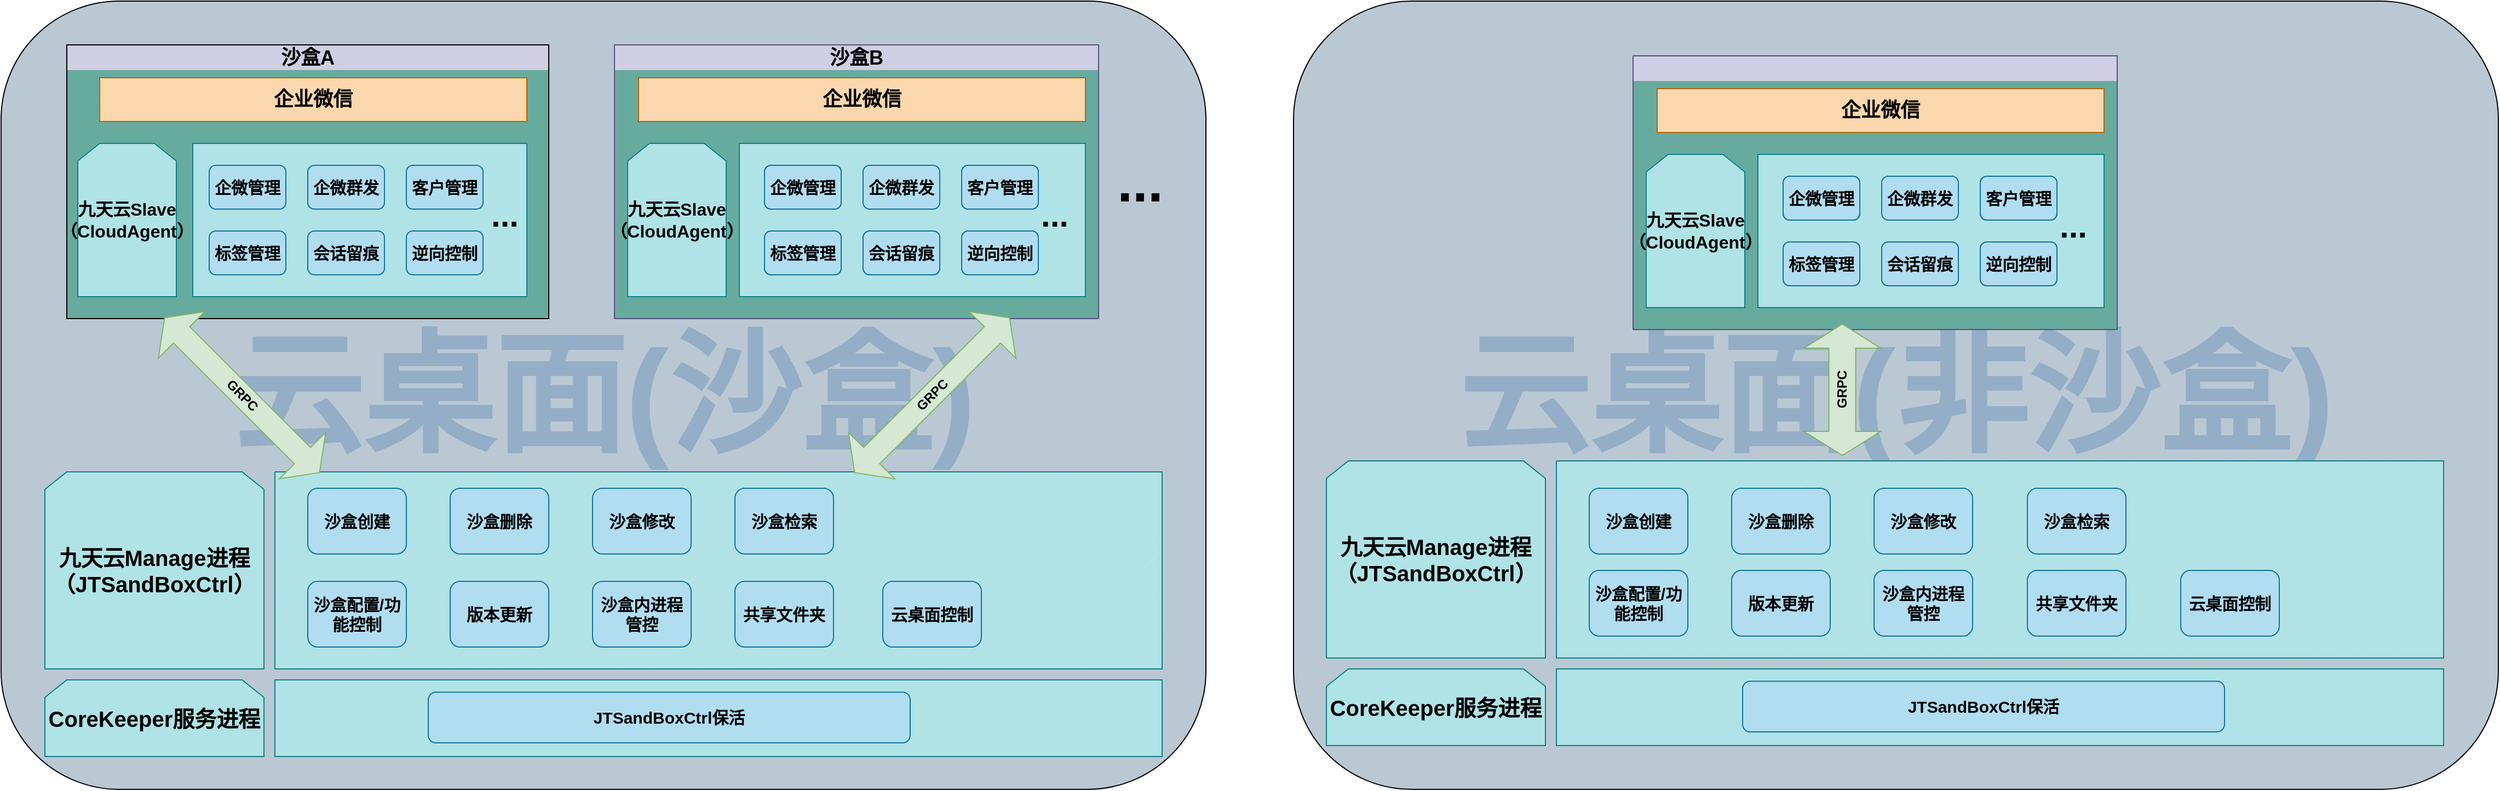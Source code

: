 <mxfile version="24.7.6">
  <diagram name="第 1 页" id="ROWNbDEXqqBWKoR7fFpO">
    <mxGraphModel dx="2206" dy="1148" grid="1" gridSize="10" guides="1" tooltips="1" connect="1" arrows="1" fold="1" page="1" pageScale="1" pageWidth="827" pageHeight="1169" math="0" shadow="0">
      <root>
        <mxCell id="0" />
        <mxCell id="1" parent="0" />
        <mxCell id="NVcDMvNec6-EQihZazwp-2" value="&lt;h1 style=&quot;font-size: 120px;&quot;&gt;&lt;font&gt;云桌面(沙盒)&lt;/font&gt;&lt;/h1&gt;" style="rounded=1;whiteSpace=wrap;html=1;fillColor=#BAC8D3;strokeColor=default;fontColor=#004C99;labelBackgroundColor=none;textShadow=0;textOpacity=20;fillStyle=solid;" parent="1" vertex="1">
          <mxGeometry x="50" y="80" width="1100" height="720" as="geometry" />
        </mxCell>
        <mxCell id="NVcDMvNec6-EQihZazwp-4" value="" style="verticalLabelPosition=bottom;verticalAlign=top;html=1;shape=mxgraph.basic.patternFillRect;fillStyle=diag;step=5;fillStrokeWidth=0.2;fillStrokeColor=#dddddd;fillColor=#b0e3e6;strokeColor=#0e8088;" parent="1" vertex="1">
          <mxGeometry x="300" y="510" width="810" height="180" as="geometry" />
        </mxCell>
        <mxCell id="NVcDMvNec6-EQihZazwp-5" value="&lt;b style=&quot;font-size: 20px;&quot;&gt;九天云Manage进程&lt;br&gt;（JTSandBoxCtrl）&lt;/b&gt;" style="shape=loopLimit;whiteSpace=wrap;html=1;fillColor=#b0e3e6;strokeColor=#0e8088;" parent="1" vertex="1">
          <mxGeometry x="90" y="510" width="200" height="180" as="geometry" />
        </mxCell>
        <mxCell id="NVcDMvNec6-EQihZazwp-7" value="&lt;b style=&quot;font-size: 15px;&quot;&gt;沙盒创建&lt;/b&gt;" style="rounded=1;whiteSpace=wrap;html=1;fillColor=#b1ddf0;strokeColor=#10739e;" parent="1" vertex="1">
          <mxGeometry x="330" y="525" width="90" height="60" as="geometry" />
        </mxCell>
        <mxCell id="NVcDMvNec6-EQihZazwp-8" value="&lt;b style=&quot;font-size: 15px;&quot;&gt;沙盒删除&lt;/b&gt;" style="rounded=1;whiteSpace=wrap;html=1;fillColor=#b1ddf0;strokeColor=#10739e;" parent="1" vertex="1">
          <mxGeometry x="460" y="525" width="90" height="60" as="geometry" />
        </mxCell>
        <mxCell id="NVcDMvNec6-EQihZazwp-9" value="&lt;b style=&quot;font-size: 15px;&quot;&gt;沙盒修改&lt;/b&gt;" style="rounded=1;whiteSpace=wrap;html=1;fillColor=#b1ddf0;strokeColor=#10739e;" parent="1" vertex="1">
          <mxGeometry x="590" y="525" width="90" height="60" as="geometry" />
        </mxCell>
        <mxCell id="NVcDMvNec6-EQihZazwp-10" value="&lt;b style=&quot;font-size: 15px;&quot;&gt;沙盒检索&lt;/b&gt;" style="rounded=1;whiteSpace=wrap;html=1;fillColor=#b1ddf0;strokeColor=#10739e;" parent="1" vertex="1">
          <mxGeometry x="720" y="525" width="90" height="60" as="geometry" />
        </mxCell>
        <mxCell id="NVcDMvNec6-EQihZazwp-13" value="&lt;span style=&quot;font-size: 15px;&quot;&gt;&lt;b&gt;版本更新&lt;/b&gt;&lt;/span&gt;" style="rounded=1;whiteSpace=wrap;html=1;fillColor=#b1ddf0;strokeColor=#10739e;" parent="1" vertex="1">
          <mxGeometry x="460" y="610" width="90" height="60" as="geometry" />
        </mxCell>
        <mxCell id="NVcDMvNec6-EQihZazwp-14" value="&lt;span style=&quot;font-size: 15px;&quot;&gt;&lt;b&gt;沙盒内进程管控&lt;/b&gt;&lt;/span&gt;" style="rounded=1;whiteSpace=wrap;html=1;fillColor=#b1ddf0;strokeColor=#10739e;" parent="1" vertex="1">
          <mxGeometry x="590" y="610" width="90" height="60" as="geometry" />
        </mxCell>
        <mxCell id="NVcDMvNec6-EQihZazwp-17" value="&lt;span style=&quot;font-size: 15px;&quot;&gt;&lt;b&gt;共享文件夹&lt;/b&gt;&lt;/span&gt;" style="rounded=1;whiteSpace=wrap;html=1;fillColor=#b1ddf0;strokeColor=#10739e;" parent="1" vertex="1">
          <mxGeometry x="720" y="610" width="90" height="60" as="geometry" />
        </mxCell>
        <mxCell id="NVcDMvNec6-EQihZazwp-19" value="&lt;span style=&quot;font-size: 15px;&quot;&gt;&lt;b&gt;沙盒配置/功能控制&lt;/b&gt;&lt;/span&gt;" style="rounded=1;whiteSpace=wrap;html=1;fillColor=#b1ddf0;strokeColor=#10739e;" parent="1" vertex="1">
          <mxGeometry x="330" y="610" width="90" height="60" as="geometry" />
        </mxCell>
        <mxCell id="NVcDMvNec6-EQihZazwp-22" value="&lt;span style=&quot;font-size: 15px;&quot;&gt;&lt;b&gt;云桌面控制&lt;/b&gt;&lt;/span&gt;" style="rounded=1;whiteSpace=wrap;html=1;fillColor=#b1ddf0;strokeColor=#10739e;" parent="1" vertex="1">
          <mxGeometry x="855" y="610" width="90" height="60" as="geometry" />
        </mxCell>
        <mxCell id="NVcDMvNec6-EQihZazwp-23" value="&lt;b&gt;&lt;font style=&quot;font-size: 20px;&quot;&gt;CoreKeeper服务进程&lt;/font&gt;&lt;/b&gt;" style="shape=loopLimit;whiteSpace=wrap;html=1;fillColor=#b0e3e6;strokeColor=#0e8088;" parent="1" vertex="1">
          <mxGeometry x="90" y="700" width="200" height="70" as="geometry" />
        </mxCell>
        <mxCell id="NVcDMvNec6-EQihZazwp-24" value="" style="rounded=0;whiteSpace=wrap;html=1;fillColor=#b0e3e6;strokeColor=#0e8088;" parent="1" vertex="1">
          <mxGeometry x="300" y="700" width="810" height="70" as="geometry" />
        </mxCell>
        <mxCell id="NVcDMvNec6-EQihZazwp-25" value="&lt;b style=&quot;&quot;&gt;&lt;font style=&quot;font-size: 15px;&quot;&gt;JTSandBoxCtrl保活&lt;/font&gt;&lt;/b&gt;" style="rounded=1;whiteSpace=wrap;html=1;fillColor=#b1ddf0;strokeColor=#10739e;" parent="1" vertex="1">
          <mxGeometry x="440" y="711.25" width="440" height="46.25" as="geometry" />
        </mxCell>
        <mxCell id="NVcDMvNec6-EQihZazwp-29" value="&lt;h2&gt;沙盒A&lt;/h2&gt;" style="swimlane;whiteSpace=wrap;html=1;fillColor=#d0cee2;strokeColor=default;swimlaneLine=0;glass=0;rounded=0;swimlaneFillColor=#67AB9F;" parent="1" vertex="1">
          <mxGeometry x="110" y="120" width="440" height="250" as="geometry" />
        </mxCell>
        <mxCell id="NVcDMvNec6-EQihZazwp-43" value="&lt;span style=&quot;font-size: 16px;&quot;&gt;&lt;b&gt;九天云Slave&lt;br&gt;&lt;/b&gt;&lt;/span&gt;&lt;div&gt;&lt;span style=&quot;font-size: 16px;&quot;&gt;&lt;b&gt;（&lt;/b&gt;&lt;/span&gt;&lt;b&gt;&lt;font style=&quot;font-size: 16px;&quot;&gt;CloudAgent&lt;/font&gt;&lt;/b&gt;&lt;span style=&quot;font-size: 16px;&quot;&gt;&lt;b&gt;）&lt;/b&gt;&lt;/span&gt;&lt;/div&gt;" style="shape=loopLimit;whiteSpace=wrap;html=1;fillColor=#b0e3e6;strokeColor=#0e8088;" parent="NVcDMvNec6-EQihZazwp-29" vertex="1">
          <mxGeometry x="10" y="90" width="90" height="140" as="geometry" />
        </mxCell>
        <mxCell id="NVcDMvNec6-EQihZazwp-45" value="" style="rounded=0;whiteSpace=wrap;html=1;fillColor=#b0e3e6;strokeColor=#0e8088;" parent="NVcDMvNec6-EQihZazwp-29" vertex="1">
          <mxGeometry x="115" y="90" width="305" height="140" as="geometry" />
        </mxCell>
        <mxCell id="NVcDMvNec6-EQihZazwp-47" value="&lt;b style=&quot;font-size: 15px;&quot;&gt;企微管理&lt;/b&gt;" style="rounded=1;whiteSpace=wrap;html=1;fillColor=#b1ddf0;strokeColor=#10739e;" parent="NVcDMvNec6-EQihZazwp-29" vertex="1">
          <mxGeometry x="130" y="110" width="70" height="40" as="geometry" />
        </mxCell>
        <mxCell id="NVcDMvNec6-EQihZazwp-48" value="&lt;span style=&quot;font-size: 15px;&quot;&gt;&lt;b&gt;企微群发&lt;/b&gt;&lt;/span&gt;" style="rounded=1;whiteSpace=wrap;html=1;fillColor=#b1ddf0;strokeColor=#10739e;" parent="NVcDMvNec6-EQihZazwp-29" vertex="1">
          <mxGeometry x="220" y="110" width="70" height="40" as="geometry" />
        </mxCell>
        <mxCell id="NVcDMvNec6-EQihZazwp-49" value="&lt;span style=&quot;font-size: 15px;&quot;&gt;&lt;b&gt;客户管理&lt;/b&gt;&lt;/span&gt;" style="rounded=1;whiteSpace=wrap;html=1;fillColor=#b1ddf0;strokeColor=#10739e;" parent="NVcDMvNec6-EQihZazwp-29" vertex="1">
          <mxGeometry x="310" y="110" width="70" height="40" as="geometry" />
        </mxCell>
        <mxCell id="NVcDMvNec6-EQihZazwp-56" value="&lt;span style=&quot;font-size: 15px;&quot;&gt;&lt;b&gt;标签管理&lt;/b&gt;&lt;/span&gt;" style="rounded=1;whiteSpace=wrap;html=1;fillColor=#b1ddf0;strokeColor=#10739e;" parent="NVcDMvNec6-EQihZazwp-29" vertex="1">
          <mxGeometry x="130" y="170" width="70" height="40" as="geometry" />
        </mxCell>
        <mxCell id="NVcDMvNec6-EQihZazwp-57" value="&lt;span style=&quot;font-size: 15px;&quot;&gt;&lt;b&gt;会话留痕&lt;/b&gt;&lt;/span&gt;" style="rounded=1;whiteSpace=wrap;html=1;fillColor=#b1ddf0;strokeColor=#10739e;" parent="NVcDMvNec6-EQihZazwp-29" vertex="1">
          <mxGeometry x="220" y="170" width="70" height="40" as="geometry" />
        </mxCell>
        <mxCell id="NVcDMvNec6-EQihZazwp-58" value="&lt;span style=&quot;font-size: 15px;&quot;&gt;&lt;b&gt;逆向控制&lt;/b&gt;&lt;/span&gt;" style="rounded=1;whiteSpace=wrap;html=1;fillColor=#b1ddf0;strokeColor=#10739e;" parent="NVcDMvNec6-EQihZazwp-29" vertex="1">
          <mxGeometry x="310" y="170" width="70" height="40" as="geometry" />
        </mxCell>
        <mxCell id="NVcDMvNec6-EQihZazwp-84" value="&lt;h1&gt;&lt;font style=&quot;font-size: 30px;&quot;&gt;...&lt;/font&gt;&lt;/h1&gt;" style="text;html=1;align=center;verticalAlign=middle;whiteSpace=wrap;rounded=0;" parent="NVcDMvNec6-EQihZazwp-29" vertex="1">
          <mxGeometry x="370" y="140" width="60" height="30" as="geometry" />
        </mxCell>
        <mxCell id="NVcDMvNec6-EQihZazwp-30" value="&lt;h2&gt;沙盒B&lt;/h2&gt;" style="swimlane;whiteSpace=wrap;html=1;fillColor=#d0cee2;strokeColor=#56517e;swimlaneLine=0;swimlaneFillColor=#67AB9F;" parent="1" vertex="1">
          <mxGeometry x="610" y="120" width="442" height="250" as="geometry" />
        </mxCell>
        <mxCell id="NVcDMvNec6-EQihZazwp-42" value="&lt;h2&gt;企业微信&lt;/h2&gt;" style="rounded=0;whiteSpace=wrap;html=1;fillColor=#fad7ac;strokeColor=#b46504;" parent="NVcDMvNec6-EQihZazwp-30" vertex="1">
          <mxGeometry x="22" y="30" width="408" height="40" as="geometry" />
        </mxCell>
        <mxCell id="NVcDMvNec6-EQihZazwp-44" value="&lt;span style=&quot;font-size: 16px;&quot;&gt;&lt;b&gt;九天云Slave&lt;br&gt;&lt;/b&gt;&lt;/span&gt;&lt;div&gt;&lt;span style=&quot;font-size: 16px;&quot;&gt;&lt;b&gt;（&lt;/b&gt;&lt;/span&gt;&lt;b&gt;&lt;font style=&quot;font-size: 16px;&quot;&gt;CloudAgent&lt;/font&gt;&lt;/b&gt;&lt;span style=&quot;font-size: 16px;&quot;&gt;&lt;b&gt;）&lt;/b&gt;&lt;/span&gt;&lt;/div&gt;" style="shape=loopLimit;whiteSpace=wrap;html=1;fillColor=#b0e3e6;strokeColor=#0e8088;" parent="NVcDMvNec6-EQihZazwp-30" vertex="1">
          <mxGeometry x="12" y="90" width="90" height="140" as="geometry" />
        </mxCell>
        <mxCell id="NVcDMvNec6-EQihZazwp-46" value="" style="rounded=0;whiteSpace=wrap;html=1;fillColor=#b0e3e6;strokeColor=#0e8088;" parent="NVcDMvNec6-EQihZazwp-30" vertex="1">
          <mxGeometry x="114" y="90" width="316" height="140" as="geometry" />
        </mxCell>
        <mxCell id="NVcDMvNec6-EQihZazwp-66" value="&lt;b style=&quot;font-size: 15px;&quot;&gt;企微管理&lt;/b&gt;" style="rounded=1;whiteSpace=wrap;html=1;fillColor=#b1ddf0;strokeColor=#10739e;" parent="NVcDMvNec6-EQihZazwp-30" vertex="1">
          <mxGeometry x="137" y="110" width="70" height="40" as="geometry" />
        </mxCell>
        <mxCell id="NVcDMvNec6-EQihZazwp-67" value="&lt;span style=&quot;font-size: 15px;&quot;&gt;&lt;b&gt;企微群发&lt;/b&gt;&lt;/span&gt;" style="rounded=1;whiteSpace=wrap;html=1;fillColor=#b1ddf0;strokeColor=#10739e;" parent="NVcDMvNec6-EQihZazwp-30" vertex="1">
          <mxGeometry x="227" y="110" width="70" height="40" as="geometry" />
        </mxCell>
        <mxCell id="NVcDMvNec6-EQihZazwp-68" value="&lt;span style=&quot;font-size: 15px;&quot;&gt;&lt;b&gt;客户管理&lt;/b&gt;&lt;/span&gt;" style="rounded=1;whiteSpace=wrap;html=1;fillColor=#b1ddf0;strokeColor=#10739e;" parent="NVcDMvNec6-EQihZazwp-30" vertex="1">
          <mxGeometry x="317" y="110" width="70" height="40" as="geometry" />
        </mxCell>
        <mxCell id="NVcDMvNec6-EQihZazwp-69" value="&lt;span style=&quot;font-size: 15px;&quot;&gt;&lt;b&gt;会话留痕&lt;/b&gt;&lt;/span&gt;" style="rounded=1;whiteSpace=wrap;html=1;fillColor=#b1ddf0;strokeColor=#10739e;" parent="NVcDMvNec6-EQihZazwp-30" vertex="1">
          <mxGeometry x="227" y="170" width="70" height="40" as="geometry" />
        </mxCell>
        <mxCell id="NVcDMvNec6-EQihZazwp-70" value="&lt;span style=&quot;font-size: 15px;&quot;&gt;&lt;b&gt;标签管理&lt;/b&gt;&lt;/span&gt;" style="rounded=1;whiteSpace=wrap;html=1;fillColor=#b1ddf0;strokeColor=#10739e;" parent="NVcDMvNec6-EQihZazwp-30" vertex="1">
          <mxGeometry x="137" y="170" width="70" height="40" as="geometry" />
        </mxCell>
        <mxCell id="NVcDMvNec6-EQihZazwp-71" value="&lt;span style=&quot;font-size: 15px;&quot;&gt;&lt;b&gt;逆向控制&lt;/b&gt;&lt;/span&gt;" style="rounded=1;whiteSpace=wrap;html=1;fillColor=#b1ddf0;strokeColor=#10739e;" parent="NVcDMvNec6-EQihZazwp-30" vertex="1">
          <mxGeometry x="317" y="170" width="70" height="40" as="geometry" />
        </mxCell>
        <mxCell id="NVcDMvNec6-EQihZazwp-73" value="&lt;b style=&quot;font-size: 15px;&quot;&gt;企微管理&lt;/b&gt;" style="rounded=1;whiteSpace=wrap;html=1;fillColor=#b1ddf0;strokeColor=#10739e;" parent="NVcDMvNec6-EQihZazwp-30" vertex="1">
          <mxGeometry x="137" y="110" width="70" height="40" as="geometry" />
        </mxCell>
        <mxCell id="NVcDMvNec6-EQihZazwp-78" value="&lt;span style=&quot;font-size: 15px;&quot;&gt;&lt;b&gt;客户管理&lt;/b&gt;&lt;/span&gt;" style="rounded=1;whiteSpace=wrap;html=1;fillColor=#b1ddf0;strokeColor=#10739e;" parent="NVcDMvNec6-EQihZazwp-30" vertex="1">
          <mxGeometry x="317" y="110" width="70" height="40" as="geometry" />
        </mxCell>
        <mxCell id="NVcDMvNec6-EQihZazwp-79" value="&lt;span style=&quot;font-size: 15px;&quot;&gt;&lt;b&gt;标签管理&lt;/b&gt;&lt;/span&gt;" style="rounded=1;whiteSpace=wrap;html=1;fillColor=#b1ddf0;strokeColor=#10739e;" parent="NVcDMvNec6-EQihZazwp-30" vertex="1">
          <mxGeometry x="137" y="170" width="70" height="40" as="geometry" />
        </mxCell>
        <mxCell id="NVcDMvNec6-EQihZazwp-81" value="&lt;span style=&quot;font-size: 15px;&quot;&gt;&lt;b&gt;会话留痕&lt;/b&gt;&lt;/span&gt;" style="rounded=1;whiteSpace=wrap;html=1;fillColor=#b1ddf0;strokeColor=#10739e;" parent="NVcDMvNec6-EQihZazwp-30" vertex="1">
          <mxGeometry x="227" y="170" width="70" height="40" as="geometry" />
        </mxCell>
        <mxCell id="NVcDMvNec6-EQihZazwp-82" value="&lt;span style=&quot;font-size: 15px;&quot;&gt;&lt;b&gt;逆向控制&lt;/b&gt;&lt;/span&gt;" style="rounded=1;whiteSpace=wrap;html=1;fillColor=#b1ddf0;strokeColor=#10739e;" parent="NVcDMvNec6-EQihZazwp-30" vertex="1">
          <mxGeometry x="317" y="170" width="70" height="40" as="geometry" />
        </mxCell>
        <mxCell id="NVcDMvNec6-EQihZazwp-85" value="&lt;h1&gt;&lt;font style=&quot;font-size: 30px;&quot;&gt;...&lt;/font&gt;&lt;/h1&gt;" style="text;html=1;align=center;verticalAlign=middle;whiteSpace=wrap;rounded=0;" parent="NVcDMvNec6-EQihZazwp-30" vertex="1">
          <mxGeometry x="372" y="140" width="60" height="30" as="geometry" />
        </mxCell>
        <mxCell id="NVcDMvNec6-EQihZazwp-40" value="&lt;h1&gt;&lt;font style=&quot;font-size: 50px;&quot;&gt;...&lt;/font&gt;&lt;/h1&gt;" style="text;html=1;align=center;verticalAlign=middle;whiteSpace=wrap;rounded=0;" parent="1" vertex="1">
          <mxGeometry x="1060" y="230" width="60" height="30" as="geometry" />
        </mxCell>
        <mxCell id="NVcDMvNec6-EQihZazwp-41" value="&lt;h2&gt;企业微信&lt;/h2&gt;" style="rounded=0;whiteSpace=wrap;html=1;fillColor=#fad7ac;strokeColor=#b46504;" parent="1" vertex="1">
          <mxGeometry x="140" y="150" width="390" height="40" as="geometry" />
        </mxCell>
        <mxCell id="yk-Mu6eI_f03VDB1Ltpz-216" value="&lt;h1 style=&quot;font-size: 120px;&quot;&gt;&lt;font&gt;云桌面(非沙盒)&lt;/font&gt;&lt;/h1&gt;" style="rounded=1;whiteSpace=wrap;html=1;fillColor=#BAC8D3;strokeColor=default;fontColor=#004C99;labelBackgroundColor=none;textShadow=0;textOpacity=20;fillStyle=solid;" vertex="1" parent="1">
          <mxGeometry x="1230" y="80" width="1100" height="720" as="geometry" />
        </mxCell>
        <mxCell id="yk-Mu6eI_f03VDB1Ltpz-226" value="&lt;b&gt;GRPC&lt;/b&gt;" style="html=1;shadow=0;dashed=0;align=center;verticalAlign=middle;shape=mxgraph.arrows2.twoWayArrow;dy=0.65;dx=22;rotation=45;fillColor=#d5e8d4;strokeColor=#82b366;" vertex="1" parent="1">
          <mxGeometry x="170" y="410" width="200" height="60" as="geometry" />
        </mxCell>
        <mxCell id="yk-Mu6eI_f03VDB1Ltpz-228" value="&lt;b&gt;GRPC&lt;/b&gt;" style="html=1;shadow=0;dashed=0;align=center;verticalAlign=middle;shape=mxgraph.arrows2.twoWayArrow;dy=0.65;dx=22;rotation=-45;fillColor=#d5e8d4;strokeColor=#82b366;" vertex="1" parent="1">
          <mxGeometry x="800" y="410" width="200" height="60" as="geometry" />
        </mxCell>
        <mxCell id="yk-Mu6eI_f03VDB1Ltpz-232" value="" style="rounded=0;whiteSpace=wrap;html=1;fillColor=#b0e3e6;strokeColor=#0e8088;" vertex="1" parent="1">
          <mxGeometry x="1470" y="690" width="810" height="70" as="geometry" />
        </mxCell>
        <mxCell id="yk-Mu6eI_f03VDB1Ltpz-233" value="&lt;b&gt;&lt;font style=&quot;font-size: 20px;&quot;&gt;CoreKeeper服务进程&lt;/font&gt;&lt;/b&gt;" style="shape=loopLimit;whiteSpace=wrap;html=1;fillColor=#b0e3e6;strokeColor=#0e8088;" vertex="1" parent="1">
          <mxGeometry x="1260" y="690" width="200" height="70" as="geometry" />
        </mxCell>
        <mxCell id="yk-Mu6eI_f03VDB1Ltpz-235" value="&lt;b style=&quot;&quot;&gt;&lt;font style=&quot;font-size: 15px;&quot;&gt;JTSandBoxCtrl保活&lt;/font&gt;&lt;/b&gt;" style="rounded=1;whiteSpace=wrap;html=1;fillColor=#b1ddf0;strokeColor=#10739e;" vertex="1" parent="1">
          <mxGeometry x="1640" y="701.25" width="440" height="46.25" as="geometry" />
        </mxCell>
        <mxCell id="yk-Mu6eI_f03VDB1Ltpz-236" value="&lt;b style=&quot;font-size: 20px;&quot;&gt;九天云Manage进程&lt;br&gt;（JTSandBoxCtrl）&lt;/b&gt;" style="shape=loopLimit;whiteSpace=wrap;html=1;fillColor=#b0e3e6;strokeColor=#0e8088;" vertex="1" parent="1">
          <mxGeometry x="1260" y="500" width="200" height="180" as="geometry" />
        </mxCell>
        <mxCell id="yk-Mu6eI_f03VDB1Ltpz-237" value="" style="verticalLabelPosition=bottom;verticalAlign=top;html=1;shape=mxgraph.basic.patternFillRect;fillStyle=diag;step=5;fillStrokeWidth=0.2;fillStrokeColor=#dddddd;fillColor=#b0e3e6;strokeColor=#0e8088;" vertex="1" parent="1">
          <mxGeometry x="1470" y="500" width="810" height="180" as="geometry" />
        </mxCell>
        <mxCell id="yk-Mu6eI_f03VDB1Ltpz-238" value="&lt;b style=&quot;font-size: 15px;&quot;&gt;沙盒创建&lt;/b&gt;" style="rounded=1;whiteSpace=wrap;html=1;fillColor=#b1ddf0;strokeColor=#10739e;" vertex="1" parent="1">
          <mxGeometry x="1500" y="525" width="90" height="60" as="geometry" />
        </mxCell>
        <mxCell id="yk-Mu6eI_f03VDB1Ltpz-240" value="&lt;b style=&quot;font-size: 15px;&quot;&gt;沙盒删除&lt;/b&gt;" style="rounded=1;whiteSpace=wrap;html=1;fillColor=#b1ddf0;strokeColor=#10739e;" vertex="1" parent="1">
          <mxGeometry x="1630" y="525" width="90" height="60" as="geometry" />
        </mxCell>
        <mxCell id="yk-Mu6eI_f03VDB1Ltpz-243" value="&lt;b style=&quot;font-size: 15px;&quot;&gt;沙盒修改&lt;/b&gt;" style="rounded=1;whiteSpace=wrap;html=1;fillColor=#b1ddf0;strokeColor=#10739e;" vertex="1" parent="1">
          <mxGeometry x="1760" y="525" width="90" height="60" as="geometry" />
        </mxCell>
        <mxCell id="yk-Mu6eI_f03VDB1Ltpz-247" value="&lt;b style=&quot;font-size: 15px;&quot;&gt;沙盒检索&lt;/b&gt;" style="rounded=1;whiteSpace=wrap;html=1;fillColor=#b1ddf0;strokeColor=#10739e;" vertex="1" parent="1">
          <mxGeometry x="1900" y="525" width="90" height="60" as="geometry" />
        </mxCell>
        <mxCell id="yk-Mu6eI_f03VDB1Ltpz-253" value="&lt;span style=&quot;font-size: 15px;&quot;&gt;&lt;b&gt;沙盒配置/功能控制&lt;/b&gt;&lt;/span&gt;" style="rounded=1;whiteSpace=wrap;html=1;fillColor=#b1ddf0;strokeColor=#10739e;" vertex="1" parent="1">
          <mxGeometry x="1500" y="600" width="90" height="60" as="geometry" />
        </mxCell>
        <mxCell id="yk-Mu6eI_f03VDB1Ltpz-256" value="&lt;span style=&quot;font-size: 15px;&quot;&gt;&lt;b&gt;版本更新&lt;/b&gt;&lt;/span&gt;" style="rounded=1;whiteSpace=wrap;html=1;fillColor=#b1ddf0;strokeColor=#10739e;" vertex="1" parent="1">
          <mxGeometry x="1630" y="600" width="90" height="60" as="geometry" />
        </mxCell>
        <mxCell id="yk-Mu6eI_f03VDB1Ltpz-264" value="&lt;span style=&quot;font-size: 15px;&quot;&gt;&lt;b&gt;共享文件夹&lt;/b&gt;&lt;/span&gt;" style="rounded=1;whiteSpace=wrap;html=1;fillColor=#b1ddf0;strokeColor=#10739e;" vertex="1" parent="1">
          <mxGeometry x="1900" y="600" width="90" height="60" as="geometry" />
        </mxCell>
        <mxCell id="yk-Mu6eI_f03VDB1Ltpz-265" value="&lt;span style=&quot;font-size: 15px;&quot;&gt;&lt;b&gt;沙盒内进程管控&lt;/b&gt;&lt;/span&gt;" style="rounded=1;whiteSpace=wrap;html=1;fillColor=#b1ddf0;strokeColor=#10739e;" vertex="1" parent="1">
          <mxGeometry x="1760" y="600" width="90" height="60" as="geometry" />
        </mxCell>
        <mxCell id="yk-Mu6eI_f03VDB1Ltpz-266" value="&lt;span style=&quot;font-size: 15px;&quot;&gt;&lt;b&gt;云桌面控制&lt;/b&gt;&lt;/span&gt;" style="rounded=1;whiteSpace=wrap;html=1;fillColor=#b1ddf0;strokeColor=#10739e;" vertex="1" parent="1">
          <mxGeometry x="2040" y="600" width="90" height="60" as="geometry" />
        </mxCell>
        <mxCell id="yk-Mu6eI_f03VDB1Ltpz-267" value="&lt;h2&gt;&lt;br&gt;&lt;/h2&gt;" style="swimlane;whiteSpace=wrap;html=1;fillColor=#d0cee2;strokeColor=#56517e;swimlaneLine=0;swimlaneFillColor=#67AB9F;" vertex="1" parent="1">
          <mxGeometry x="1540" y="130" width="442" height="250" as="geometry" />
        </mxCell>
        <mxCell id="yk-Mu6eI_f03VDB1Ltpz-268" value="&lt;h2&gt;企业微信&lt;/h2&gt;" style="rounded=0;whiteSpace=wrap;html=1;fillColor=#fad7ac;strokeColor=#b46504;" vertex="1" parent="yk-Mu6eI_f03VDB1Ltpz-267">
          <mxGeometry x="22" y="30" width="408" height="40" as="geometry" />
        </mxCell>
        <mxCell id="yk-Mu6eI_f03VDB1Ltpz-269" value="&lt;span style=&quot;font-size: 16px;&quot;&gt;&lt;b&gt;九天云Slave&lt;br&gt;&lt;/b&gt;&lt;/span&gt;&lt;div&gt;&lt;span style=&quot;font-size: 16px;&quot;&gt;&lt;b&gt;（&lt;/b&gt;&lt;/span&gt;&lt;b&gt;&lt;font style=&quot;font-size: 16px;&quot;&gt;CloudAgent&lt;/font&gt;&lt;/b&gt;&lt;span style=&quot;font-size: 16px;&quot;&gt;&lt;b&gt;）&lt;/b&gt;&lt;/span&gt;&lt;/div&gt;" style="shape=loopLimit;whiteSpace=wrap;html=1;fillColor=#b0e3e6;strokeColor=#0e8088;" vertex="1" parent="yk-Mu6eI_f03VDB1Ltpz-267">
          <mxGeometry x="12" y="90" width="90" height="140" as="geometry" />
        </mxCell>
        <mxCell id="yk-Mu6eI_f03VDB1Ltpz-270" value="" style="rounded=0;whiteSpace=wrap;html=1;fillColor=#b0e3e6;strokeColor=#0e8088;" vertex="1" parent="yk-Mu6eI_f03VDB1Ltpz-267">
          <mxGeometry x="114" y="90" width="316" height="140" as="geometry" />
        </mxCell>
        <mxCell id="yk-Mu6eI_f03VDB1Ltpz-271" value="&lt;b style=&quot;font-size: 15px;&quot;&gt;企微管理&lt;/b&gt;" style="rounded=1;whiteSpace=wrap;html=1;fillColor=#b1ddf0;strokeColor=#10739e;" vertex="1" parent="yk-Mu6eI_f03VDB1Ltpz-267">
          <mxGeometry x="137" y="110" width="70" height="40" as="geometry" />
        </mxCell>
        <mxCell id="yk-Mu6eI_f03VDB1Ltpz-272" value="&lt;span style=&quot;font-size: 15px;&quot;&gt;&lt;b&gt;企微群发&lt;/b&gt;&lt;/span&gt;" style="rounded=1;whiteSpace=wrap;html=1;fillColor=#b1ddf0;strokeColor=#10739e;" vertex="1" parent="yk-Mu6eI_f03VDB1Ltpz-267">
          <mxGeometry x="227" y="110" width="70" height="40" as="geometry" />
        </mxCell>
        <mxCell id="yk-Mu6eI_f03VDB1Ltpz-273" value="&lt;span style=&quot;font-size: 15px;&quot;&gt;&lt;b&gt;客户管理&lt;/b&gt;&lt;/span&gt;" style="rounded=1;whiteSpace=wrap;html=1;fillColor=#b1ddf0;strokeColor=#10739e;" vertex="1" parent="yk-Mu6eI_f03VDB1Ltpz-267">
          <mxGeometry x="317" y="110" width="70" height="40" as="geometry" />
        </mxCell>
        <mxCell id="yk-Mu6eI_f03VDB1Ltpz-274" value="&lt;span style=&quot;font-size: 15px;&quot;&gt;&lt;b&gt;会话留痕&lt;/b&gt;&lt;/span&gt;" style="rounded=1;whiteSpace=wrap;html=1;fillColor=#b1ddf0;strokeColor=#10739e;" vertex="1" parent="yk-Mu6eI_f03VDB1Ltpz-267">
          <mxGeometry x="227" y="170" width="70" height="40" as="geometry" />
        </mxCell>
        <mxCell id="yk-Mu6eI_f03VDB1Ltpz-275" value="&lt;span style=&quot;font-size: 15px;&quot;&gt;&lt;b&gt;标签管理&lt;/b&gt;&lt;/span&gt;" style="rounded=1;whiteSpace=wrap;html=1;fillColor=#b1ddf0;strokeColor=#10739e;" vertex="1" parent="yk-Mu6eI_f03VDB1Ltpz-267">
          <mxGeometry x="137" y="170" width="70" height="40" as="geometry" />
        </mxCell>
        <mxCell id="yk-Mu6eI_f03VDB1Ltpz-276" value="&lt;span style=&quot;font-size: 15px;&quot;&gt;&lt;b&gt;逆向控制&lt;/b&gt;&lt;/span&gt;" style="rounded=1;whiteSpace=wrap;html=1;fillColor=#b1ddf0;strokeColor=#10739e;" vertex="1" parent="yk-Mu6eI_f03VDB1Ltpz-267">
          <mxGeometry x="317" y="170" width="70" height="40" as="geometry" />
        </mxCell>
        <mxCell id="yk-Mu6eI_f03VDB1Ltpz-277" value="&lt;b style=&quot;font-size: 15px;&quot;&gt;企微管理&lt;/b&gt;" style="rounded=1;whiteSpace=wrap;html=1;fillColor=#b1ddf0;strokeColor=#10739e;" vertex="1" parent="yk-Mu6eI_f03VDB1Ltpz-267">
          <mxGeometry x="137" y="110" width="70" height="40" as="geometry" />
        </mxCell>
        <mxCell id="yk-Mu6eI_f03VDB1Ltpz-278" value="&lt;span style=&quot;font-size: 15px;&quot;&gt;&lt;b&gt;客户管理&lt;/b&gt;&lt;/span&gt;" style="rounded=1;whiteSpace=wrap;html=1;fillColor=#b1ddf0;strokeColor=#10739e;" vertex="1" parent="yk-Mu6eI_f03VDB1Ltpz-267">
          <mxGeometry x="317" y="110" width="70" height="40" as="geometry" />
        </mxCell>
        <mxCell id="yk-Mu6eI_f03VDB1Ltpz-279" value="&lt;span style=&quot;font-size: 15px;&quot;&gt;&lt;b&gt;标签管理&lt;/b&gt;&lt;/span&gt;" style="rounded=1;whiteSpace=wrap;html=1;fillColor=#b1ddf0;strokeColor=#10739e;" vertex="1" parent="yk-Mu6eI_f03VDB1Ltpz-267">
          <mxGeometry x="137" y="170" width="70" height="40" as="geometry" />
        </mxCell>
        <mxCell id="yk-Mu6eI_f03VDB1Ltpz-280" value="&lt;span style=&quot;font-size: 15px;&quot;&gt;&lt;b&gt;会话留痕&lt;/b&gt;&lt;/span&gt;" style="rounded=1;whiteSpace=wrap;html=1;fillColor=#b1ddf0;strokeColor=#10739e;" vertex="1" parent="yk-Mu6eI_f03VDB1Ltpz-267">
          <mxGeometry x="227" y="170" width="70" height="40" as="geometry" />
        </mxCell>
        <mxCell id="yk-Mu6eI_f03VDB1Ltpz-281" value="&lt;span style=&quot;font-size: 15px;&quot;&gt;&lt;b&gt;逆向控制&lt;/b&gt;&lt;/span&gt;" style="rounded=1;whiteSpace=wrap;html=1;fillColor=#b1ddf0;strokeColor=#10739e;" vertex="1" parent="yk-Mu6eI_f03VDB1Ltpz-267">
          <mxGeometry x="317" y="170" width="70" height="40" as="geometry" />
        </mxCell>
        <mxCell id="yk-Mu6eI_f03VDB1Ltpz-282" value="&lt;h1&gt;&lt;font style=&quot;font-size: 30px;&quot;&gt;...&lt;/font&gt;&lt;/h1&gt;" style="text;html=1;align=center;verticalAlign=middle;whiteSpace=wrap;rounded=0;" vertex="1" parent="yk-Mu6eI_f03VDB1Ltpz-267">
          <mxGeometry x="372" y="140" width="60" height="30" as="geometry" />
        </mxCell>
        <mxCell id="yk-Mu6eI_f03VDB1Ltpz-283" value="&lt;b&gt;GRPC&lt;/b&gt;" style="html=1;shadow=0;dashed=0;align=center;verticalAlign=middle;shape=mxgraph.arrows2.twoWayArrow;dy=0.65;dx=22;rotation=-90;fillColor=#d5e8d4;strokeColor=#82b366;" vertex="1" parent="1">
          <mxGeometry x="1671" y="400" width="120" height="70" as="geometry" />
        </mxCell>
      </root>
    </mxGraphModel>
  </diagram>
</mxfile>
